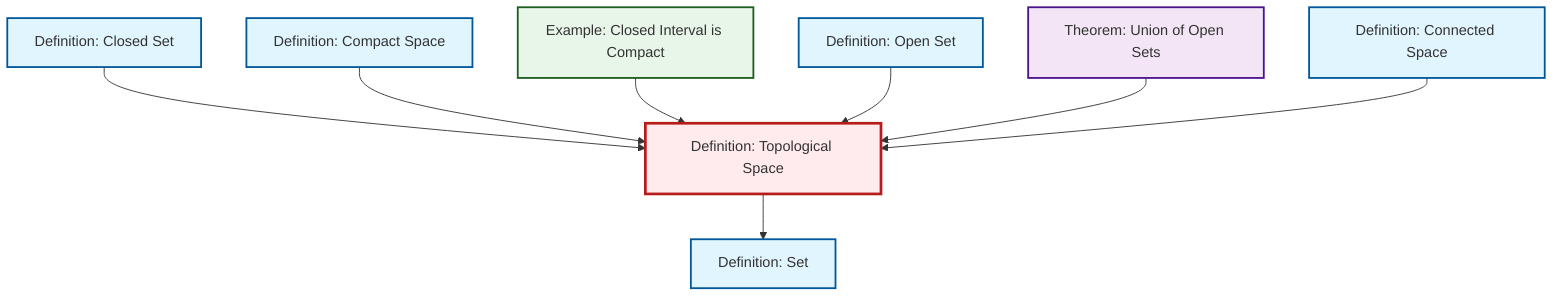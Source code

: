graph TD
    classDef definition fill:#e1f5fe,stroke:#01579b,stroke-width:2px
    classDef theorem fill:#f3e5f5,stroke:#4a148c,stroke-width:2px
    classDef axiom fill:#fff3e0,stroke:#e65100,stroke-width:2px
    classDef example fill:#e8f5e9,stroke:#1b5e20,stroke-width:2px
    classDef current fill:#ffebee,stroke:#b71c1c,stroke-width:3px
    def-set["Definition: Set"]:::definition
    def-connected["Definition: Connected Space"]:::definition
    thm-union-open-sets["Theorem: Union of Open Sets"]:::theorem
    ex-closed-interval-compact["Example: Closed Interval is Compact"]:::example
    def-open-set["Definition: Open Set"]:::definition
    def-topological-space["Definition: Topological Space"]:::definition
    def-compact["Definition: Compact Space"]:::definition
    def-closed-set["Definition: Closed Set"]:::definition
    def-closed-set --> def-topological-space
    def-compact --> def-topological-space
    def-topological-space --> def-set
    ex-closed-interval-compact --> def-topological-space
    def-open-set --> def-topological-space
    thm-union-open-sets --> def-topological-space
    def-connected --> def-topological-space
    class def-topological-space current